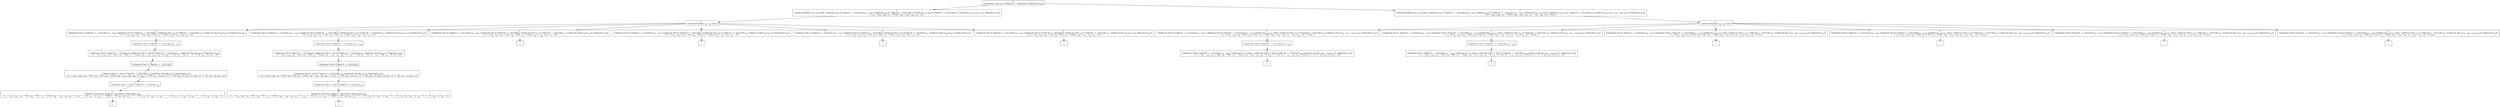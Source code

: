 digraph {
    graph [rankdir=TB
          ,bgcolor=transparent];
    node [shape=box
         ,fillcolor=white
         ,style=filled];
    0 [label=<O <BR/> Unfold one_step v<SUB>5</SUB> (C Triple [0 : 1 : [2] [] []]) (C Triple [[] [] v<SUB>22</SUB>])>];
    1 [label=<C <BR/> Unfold notEqStick v<SUB>25</SUB> v<SUB>26</SUB> Trueo, Unfold get v<SUB>25</SUB> (C Triple [0 : 1 : [2] [] []]) (v<SUB>29</SUB> : v<SUB>30</SUB>), Unfold get v<SUB>26</SUB> (C Triple [0 : 1 : [2] [] []]) [], Unfold set v<SUB>25</SUB> v<SUB>30</SUB> (C Triple [0 : 1 : [2] [] []]) v<SUB>32</SUB>, Unfold set v<SUB>26</SUB> [v<SUB>29</SUB>] v<SUB>32</SUB> (C Triple [[] [] v<SUB>22</SUB>]) <BR/>  [ v<SUB>5</SUB> &rarr; (v<SUB>25</SUB>, v<SUB>26</SUB>), v<SUB>27</SUB> &rarr; Trueo, v<SUB>28</SUB> &rarr; v<SUB>29</SUB> : v<SUB>30</SUB>, v<SUB>31</SUB> &rarr; [] ] >];
    2 [label=<C <BR/> Unfold notEqStick v<SUB>25</SUB> v<SUB>26</SUB> Trueo, Unfold get v<SUB>25</SUB> (C Triple [0 : 1 : [2] [] []]) (v<SUB>29</SUB> : v<SUB>30</SUB>), Unfold get v<SUB>26</SUB> (C Triple [0 : 1 : [2] [] []]) (v<SUB>33</SUB> : v<SUB>34</SUB>), Unfold less v<SUB>29</SUB> v<SUB>33</SUB> Trueo, Unfold set v<SUB>25</SUB> v<SUB>30</SUB> (C Triple [0 : 1 : [2] [] []]) v<SUB>36</SUB>, Unfold set v<SUB>26</SUB> (v<SUB>29</SUB> : v<SUB>33</SUB> : v<SUB>34</SUB>) v<SUB>36</SUB> (C Triple [[] [] v<SUB>22</SUB>]) <BR/>  [ v<SUB>5</SUB> &rarr; (v<SUB>25</SUB>, v<SUB>26</SUB>), v<SUB>27</SUB> &rarr; Trueo, v<SUB>28</SUB> &rarr; v<SUB>29</SUB> : v<SUB>30</SUB>, v<SUB>31</SUB> &rarr; v<SUB>33</SUB> : v<SUB>34</SUB>, v<SUB>35</SUB> &rarr; Trueo ] >];
    3 [label=<O <BR/> Unfold notEqStick v<SUB>25</SUB> v<SUB>26</SUB> Trueo>];
    4 [label=<C <BR/> Unfold get One (C Triple [0 : 1 : [2] [] []]) (v<SUB>29</SUB> : v<SUB>30</SUB>), Unfold get Two (C Triple [0 : 1 : [2] [] []]) [], Unfold set One v<SUB>30</SUB> (C Triple [0 : 1 : [2] [] []]) v<SUB>32</SUB>, Unfold set Two [v<SUB>29</SUB>] v<SUB>32</SUB> (C Triple [[] [] v<SUB>22</SUB>]) <BR/>  [ v<SUB>5</SUB> &rarr; (v<SUB>25</SUB>, v<SUB>26</SUB>), v<SUB>25</SUB> &rarr; One, v<SUB>26</SUB> &rarr; Two, v<SUB>27</SUB> &rarr; Trueo, v<SUB>28</SUB> &rarr; v<SUB>29</SUB> : v<SUB>30</SUB>, v<SUB>31</SUB> &rarr; [] ] >];
    5 [label=<C <BR/> Unfold get One (C Triple [0 : 1 : [2] [] []]) (v<SUB>29</SUB> : v<SUB>30</SUB>), Unfold get Thr (C Triple [0 : 1 : [2] [] []]) [], Unfold set One v<SUB>30</SUB> (C Triple [0 : 1 : [2] [] []]) v<SUB>32</SUB>, Unfold set Thr [v<SUB>29</SUB>] v<SUB>32</SUB> (C Triple [[] [] v<SUB>22</SUB>]) <BR/>  [ v<SUB>5</SUB> &rarr; (v<SUB>25</SUB>, v<SUB>26</SUB>), v<SUB>25</SUB> &rarr; One, v<SUB>26</SUB> &rarr; Thr, v<SUB>27</SUB> &rarr; Trueo, v<SUB>28</SUB> &rarr; v<SUB>29</SUB> : v<SUB>30</SUB>, v<SUB>31</SUB> &rarr; [] ] >];
    6 [label=<C <BR/> Unfold get Two (C Triple [0 : 1 : [2] [] []]) (v<SUB>29</SUB> : v<SUB>30</SUB>), Unfold get One (C Triple [0 : 1 : [2] [] []]) [], Unfold set Two v<SUB>30</SUB> (C Triple [0 : 1 : [2] [] []]) v<SUB>32</SUB>, Unfold set One [v<SUB>29</SUB>] v<SUB>32</SUB> (C Triple [[] [] v<SUB>22</SUB>]) <BR/>  [ v<SUB>5</SUB> &rarr; (v<SUB>25</SUB>, v<SUB>26</SUB>), v<SUB>25</SUB> &rarr; Two, v<SUB>26</SUB> &rarr; One, v<SUB>27</SUB> &rarr; Trueo, v<SUB>28</SUB> &rarr; v<SUB>29</SUB> : v<SUB>30</SUB>, v<SUB>31</SUB> &rarr; [] ] >];
    7 [label=<C <BR/> Unfold get Two (C Triple [0 : 1 : [2] [] []]) (v<SUB>29</SUB> : v<SUB>30</SUB>), Unfold get Thr (C Triple [0 : 1 : [2] [] []]) [], Unfold set Two v<SUB>30</SUB> (C Triple [0 : 1 : [2] [] []]) v<SUB>32</SUB>, Unfold set Thr [v<SUB>29</SUB>] v<SUB>32</SUB> (C Triple [[] [] v<SUB>22</SUB>]) <BR/>  [ v<SUB>5</SUB> &rarr; (v<SUB>25</SUB>, v<SUB>26</SUB>), v<SUB>25</SUB> &rarr; Two, v<SUB>26</SUB> &rarr; Thr, v<SUB>27</SUB> &rarr; Trueo, v<SUB>28</SUB> &rarr; v<SUB>29</SUB> : v<SUB>30</SUB>, v<SUB>31</SUB> &rarr; [] ] >];
    8 [label=<C <BR/> Unfold get Thr (C Triple [0 : 1 : [2] [] []]) (v<SUB>29</SUB> : v<SUB>30</SUB>), Unfold get One (C Triple [0 : 1 : [2] [] []]) [], Unfold set Thr v<SUB>30</SUB> (C Triple [0 : 1 : [2] [] []]) v<SUB>32</SUB>, Unfold set One [v<SUB>29</SUB>] v<SUB>32</SUB> (C Triple [[] [] v<SUB>22</SUB>]) <BR/>  [ v<SUB>5</SUB> &rarr; (v<SUB>25</SUB>, v<SUB>26</SUB>), v<SUB>25</SUB> &rarr; Thr, v<SUB>26</SUB> &rarr; One, v<SUB>27</SUB> &rarr; Trueo, v<SUB>28</SUB> &rarr; v<SUB>29</SUB> : v<SUB>30</SUB>, v<SUB>31</SUB> &rarr; [] ] >];
    9 [label=<C <BR/> Unfold get Thr (C Triple [0 : 1 : [2] [] []]) (v<SUB>29</SUB> : v<SUB>30</SUB>), Unfold get Two (C Triple [0 : 1 : [2] [] []]) [], Unfold set Thr v<SUB>30</SUB> (C Triple [0 : 1 : [2] [] []]) v<SUB>32</SUB>, Unfold set Two [v<SUB>29</SUB>] v<SUB>32</SUB> (C Triple [[] [] v<SUB>22</SUB>]) <BR/>  [ v<SUB>5</SUB> &rarr; (v<SUB>25</SUB>, v<SUB>26</SUB>), v<SUB>25</SUB> &rarr; Thr, v<SUB>26</SUB> &rarr; Two, v<SUB>27</SUB> &rarr; Trueo, v<SUB>28</SUB> &rarr; v<SUB>29</SUB> : v<SUB>30</SUB>, v<SUB>31</SUB> &rarr; [] ] >];
    10 [label=<O <BR/> Unfold get One (C Triple [0 : 1 : [2] [] []]) (v<SUB>29</SUB> : v<SUB>30</SUB>)>];
    11 [label=<C <BR/> Unfold get Two (C Triple [0 : 1 : [2] [] []]) [], Unfold set One (1 : [2]) (C Triple [0 : 1 : [2] [] []]) v<SUB>32</SUB>, Unfold set Two [0] v<SUB>32</SUB> (C Triple [[] [] v<SUB>22</SUB>]) <BR/>  [ v<SUB>5</SUB> &rarr; (v<SUB>25</SUB>, v<SUB>26</SUB>), v<SUB>25</SUB> &rarr; One, v<SUB>26</SUB> &rarr; Two, v<SUB>27</SUB> &rarr; Trueo, v<SUB>28</SUB> &rarr; v<SUB>29</SUB> : v<SUB>30</SUB>, v<SUB>29</SUB> &rarr; 0, v<SUB>30</SUB> &rarr; 1 : [2], v<SUB>31</SUB> &rarr; [], v<SUB>37</SUB> &rarr; 0 : 1 : [2], v<SUB>38</SUB> &rarr; [], v<SUB>39</SUB> &rarr; [] ] >];
    12 [label=<O <BR/> Unfold get Two (C Triple [0 : 1 : [2] [] []]) []>];
    13 [label=<C <BR/> Unfold set One (1 : [2]) (C Triple [0 : 1 : [2] [] []]) v<SUB>32</SUB>, Unfold set Two [0] v<SUB>32</SUB> (C Triple [[] [] v<SUB>22</SUB>]) <BR/>  [ v<SUB>5</SUB> &rarr; (v<SUB>25</SUB>, v<SUB>26</SUB>), v<SUB>25</SUB> &rarr; One, v<SUB>26</SUB> &rarr; Two, v<SUB>27</SUB> &rarr; Trueo, v<SUB>28</SUB> &rarr; v<SUB>29</SUB> : v<SUB>30</SUB>, v<SUB>29</SUB> &rarr; 0, v<SUB>30</SUB> &rarr; 1 : [2], v<SUB>31</SUB> &rarr; [], v<SUB>37</SUB> &rarr; 0 : 1 : [2], v<SUB>38</SUB> &rarr; [], v<SUB>39</SUB> &rarr; [], v<SUB>40</SUB> &rarr; 0 : 1 : [2], v<SUB>41</SUB> &rarr; [], v<SUB>42</SUB> &rarr; [] ] >];
    14 [label=<O <BR/> Unfold set One (1 : [2]) (C Triple [0 : 1 : [2] [] []]) v<SUB>32</SUB>>];
    15 [label=<C <BR/> Unfold set Two [0] (C Triple [1 : [2] [] []]) (C Triple [[] [] v<SUB>22</SUB>]) <BR/>  [ v<SUB>5</SUB> &rarr; (v<SUB>25</SUB>, v<SUB>26</SUB>), v<SUB>25</SUB> &rarr; One, v<SUB>26</SUB> &rarr; Two, v<SUB>27</SUB> &rarr; Trueo, v<SUB>28</SUB> &rarr; v<SUB>29</SUB> : v<SUB>30</SUB>, v<SUB>29</SUB> &rarr; 0, v<SUB>30</SUB> &rarr; 1 : [2], v<SUB>31</SUB> &rarr; [], v<SUB>32</SUB> &rarr; C Triple [1 : [2] v<SUB>44</SUB> v<SUB>45</SUB>], v<SUB>37</SUB> &rarr; 0 : 1 : [2], v<SUB>38</SUB> &rarr; [], v<SUB>39</SUB> &rarr; [], v<SUB>40</SUB> &rarr; 0 : 1 : [2], v<SUB>41</SUB> &rarr; [], v<SUB>42</SUB> &rarr; [], v<SUB>43</SUB> &rarr; 0 : 1 : [2], v<SUB>44</SUB> &rarr; [], v<SUB>45</SUB> &rarr; [] ] >];
    16 [label=<_|_>];
    17 [label=<O <BR/> Unfold get One (C Triple [0 : 1 : [2] [] []]) (v<SUB>29</SUB> : v<SUB>30</SUB>)>];
    18 [label=<C <BR/> Unfold get Thr (C Triple [0 : 1 : [2] [] []]) [], Unfold set One (1 : [2]) (C Triple [0 : 1 : [2] [] []]) v<SUB>32</SUB>, Unfold set Thr [0] v<SUB>32</SUB> (C Triple [[] [] v<SUB>22</SUB>]) <BR/>  [ v<SUB>5</SUB> &rarr; (v<SUB>25</SUB>, v<SUB>26</SUB>), v<SUB>25</SUB> &rarr; One, v<SUB>26</SUB> &rarr; Thr, v<SUB>27</SUB> &rarr; Trueo, v<SUB>28</SUB> &rarr; v<SUB>29</SUB> : v<SUB>30</SUB>, v<SUB>29</SUB> &rarr; 0, v<SUB>30</SUB> &rarr; 1 : [2], v<SUB>31</SUB> &rarr; [], v<SUB>37</SUB> &rarr; 0 : 1 : [2], v<SUB>38</SUB> &rarr; [], v<SUB>39</SUB> &rarr; [] ] >];
    19 [label=<O <BR/> Unfold get Thr (C Triple [0 : 1 : [2] [] []]) []>];
    20 [label=<C <BR/> Unfold set One (1 : [2]) (C Triple [0 : 1 : [2] [] []]) v<SUB>32</SUB>, Unfold set Thr [0] v<SUB>32</SUB> (C Triple [[] [] v<SUB>22</SUB>]) <BR/>  [ v<SUB>5</SUB> &rarr; (v<SUB>25</SUB>, v<SUB>26</SUB>), v<SUB>25</SUB> &rarr; One, v<SUB>26</SUB> &rarr; Thr, v<SUB>27</SUB> &rarr; Trueo, v<SUB>28</SUB> &rarr; v<SUB>29</SUB> : v<SUB>30</SUB>, v<SUB>29</SUB> &rarr; 0, v<SUB>30</SUB> &rarr; 1 : [2], v<SUB>31</SUB> &rarr; [], v<SUB>37</SUB> &rarr; 0 : 1 : [2], v<SUB>38</SUB> &rarr; [], v<SUB>39</SUB> &rarr; [], v<SUB>40</SUB> &rarr; 0 : 1 : [2], v<SUB>41</SUB> &rarr; [], v<SUB>42</SUB> &rarr; [] ] >];
    21 [label=<O <BR/> Unfold set One (1 : [2]) (C Triple [0 : 1 : [2] [] []]) v<SUB>32</SUB>>];
    22 [label=<C <BR/> Unfold set Thr [0] (C Triple [1 : [2] [] []]) (C Triple [[] [] v<SUB>22</SUB>]) <BR/>  [ v<SUB>5</SUB> &rarr; (v<SUB>25</SUB>, v<SUB>26</SUB>), v<SUB>25</SUB> &rarr; One, v<SUB>26</SUB> &rarr; Thr, v<SUB>27</SUB> &rarr; Trueo, v<SUB>28</SUB> &rarr; v<SUB>29</SUB> : v<SUB>30</SUB>, v<SUB>29</SUB> &rarr; 0, v<SUB>30</SUB> &rarr; 1 : [2], v<SUB>31</SUB> &rarr; [], v<SUB>32</SUB> &rarr; C Triple [1 : [2] v<SUB>44</SUB> v<SUB>45</SUB>], v<SUB>37</SUB> &rarr; 0 : 1 : [2], v<SUB>38</SUB> &rarr; [], v<SUB>39</SUB> &rarr; [], v<SUB>40</SUB> &rarr; 0 : 1 : [2], v<SUB>41</SUB> &rarr; [], v<SUB>42</SUB> &rarr; [], v<SUB>43</SUB> &rarr; 0 : 1 : [2], v<SUB>44</SUB> &rarr; [], v<SUB>45</SUB> &rarr; [] ] >];
    23 [label=<_|_>];
    24 [label=<_|_>];
    25 [label=<_|_>];
    26 [label=<_|_>];
    27 [label=<_|_>];
    28 [label=<O <BR/> Unfold notEqStick v<SUB>25</SUB> v<SUB>26</SUB> Trueo>];
    29 [label=<C <BR/> Unfold get One (C Triple [0 : 1 : [2] [] []]) (v<SUB>29</SUB> : v<SUB>30</SUB>), Unfold get Two (C Triple [0 : 1 : [2] [] []]) (v<SUB>33</SUB> : v<SUB>34</SUB>), Unfold less v<SUB>29</SUB> v<SUB>33</SUB> Trueo, Unfold set One v<SUB>30</SUB> (C Triple [0 : 1 : [2] [] []]) v<SUB>36</SUB>, Unfold set Two (v<SUB>29</SUB> : v<SUB>33</SUB> : v<SUB>34</SUB>) v<SUB>36</SUB> (C Triple [[] [] v<SUB>22</SUB>]) <BR/>  [ v<SUB>5</SUB> &rarr; (v<SUB>25</SUB>, v<SUB>26</SUB>), v<SUB>25</SUB> &rarr; One, v<SUB>26</SUB> &rarr; Two, v<SUB>27</SUB> &rarr; Trueo, v<SUB>28</SUB> &rarr; v<SUB>29</SUB> : v<SUB>30</SUB>, v<SUB>31</SUB> &rarr; v<SUB>33</SUB> : v<SUB>34</SUB>, v<SUB>35</SUB> &rarr; Trueo ] >];
    30 [label=<C <BR/> Unfold get One (C Triple [0 : 1 : [2] [] []]) (v<SUB>29</SUB> : v<SUB>30</SUB>), Unfold get Thr (C Triple [0 : 1 : [2] [] []]) (v<SUB>33</SUB> : v<SUB>34</SUB>), Unfold less v<SUB>29</SUB> v<SUB>33</SUB> Trueo, Unfold set One v<SUB>30</SUB> (C Triple [0 : 1 : [2] [] []]) v<SUB>36</SUB>, Unfold set Thr (v<SUB>29</SUB> : v<SUB>33</SUB> : v<SUB>34</SUB>) v<SUB>36</SUB> (C Triple [[] [] v<SUB>22</SUB>]) <BR/>  [ v<SUB>5</SUB> &rarr; (v<SUB>25</SUB>, v<SUB>26</SUB>), v<SUB>25</SUB> &rarr; One, v<SUB>26</SUB> &rarr; Thr, v<SUB>27</SUB> &rarr; Trueo, v<SUB>28</SUB> &rarr; v<SUB>29</SUB> : v<SUB>30</SUB>, v<SUB>31</SUB> &rarr; v<SUB>33</SUB> : v<SUB>34</SUB>, v<SUB>35</SUB> &rarr; Trueo ] >];
    31 [label=<C <BR/> Unfold get Two (C Triple [0 : 1 : [2] [] []]) (v<SUB>29</SUB> : v<SUB>30</SUB>), Unfold get One (C Triple [0 : 1 : [2] [] []]) (v<SUB>33</SUB> : v<SUB>34</SUB>), Unfold less v<SUB>29</SUB> v<SUB>33</SUB> Trueo, Unfold set Two v<SUB>30</SUB> (C Triple [0 : 1 : [2] [] []]) v<SUB>36</SUB>, Unfold set One (v<SUB>29</SUB> : v<SUB>33</SUB> : v<SUB>34</SUB>) v<SUB>36</SUB> (C Triple [[] [] v<SUB>22</SUB>]) <BR/>  [ v<SUB>5</SUB> &rarr; (v<SUB>25</SUB>, v<SUB>26</SUB>), v<SUB>25</SUB> &rarr; Two, v<SUB>26</SUB> &rarr; One, v<SUB>27</SUB> &rarr; Trueo, v<SUB>28</SUB> &rarr; v<SUB>29</SUB> : v<SUB>30</SUB>, v<SUB>31</SUB> &rarr; v<SUB>33</SUB> : v<SUB>34</SUB>, v<SUB>35</SUB> &rarr; Trueo ] >];
    32 [label=<C <BR/> Unfold get Two (C Triple [0 : 1 : [2] [] []]) (v<SUB>29</SUB> : v<SUB>30</SUB>), Unfold get Thr (C Triple [0 : 1 : [2] [] []]) (v<SUB>33</SUB> : v<SUB>34</SUB>), Unfold less v<SUB>29</SUB> v<SUB>33</SUB> Trueo, Unfold set Two v<SUB>30</SUB> (C Triple [0 : 1 : [2] [] []]) v<SUB>36</SUB>, Unfold set Thr (v<SUB>29</SUB> : v<SUB>33</SUB> : v<SUB>34</SUB>) v<SUB>36</SUB> (C Triple [[] [] v<SUB>22</SUB>]) <BR/>  [ v<SUB>5</SUB> &rarr; (v<SUB>25</SUB>, v<SUB>26</SUB>), v<SUB>25</SUB> &rarr; Two, v<SUB>26</SUB> &rarr; Thr, v<SUB>27</SUB> &rarr; Trueo, v<SUB>28</SUB> &rarr; v<SUB>29</SUB> : v<SUB>30</SUB>, v<SUB>31</SUB> &rarr; v<SUB>33</SUB> : v<SUB>34</SUB>, v<SUB>35</SUB> &rarr; Trueo ] >];
    33 [label=<C <BR/> Unfold get Thr (C Triple [0 : 1 : [2] [] []]) (v<SUB>29</SUB> : v<SUB>30</SUB>), Unfold get One (C Triple [0 : 1 : [2] [] []]) (v<SUB>33</SUB> : v<SUB>34</SUB>), Unfold less v<SUB>29</SUB> v<SUB>33</SUB> Trueo, Unfold set Thr v<SUB>30</SUB> (C Triple [0 : 1 : [2] [] []]) v<SUB>36</SUB>, Unfold set One (v<SUB>29</SUB> : v<SUB>33</SUB> : v<SUB>34</SUB>) v<SUB>36</SUB> (C Triple [[] [] v<SUB>22</SUB>]) <BR/>  [ v<SUB>5</SUB> &rarr; (v<SUB>25</SUB>, v<SUB>26</SUB>), v<SUB>25</SUB> &rarr; Thr, v<SUB>26</SUB> &rarr; One, v<SUB>27</SUB> &rarr; Trueo, v<SUB>28</SUB> &rarr; v<SUB>29</SUB> : v<SUB>30</SUB>, v<SUB>31</SUB> &rarr; v<SUB>33</SUB> : v<SUB>34</SUB>, v<SUB>35</SUB> &rarr; Trueo ] >];
    34 [label=<C <BR/> Unfold get Thr (C Triple [0 : 1 : [2] [] []]) (v<SUB>29</SUB> : v<SUB>30</SUB>), Unfold get Two (C Triple [0 : 1 : [2] [] []]) (v<SUB>33</SUB> : v<SUB>34</SUB>), Unfold less v<SUB>29</SUB> v<SUB>33</SUB> Trueo, Unfold set Thr v<SUB>30</SUB> (C Triple [0 : 1 : [2] [] []]) v<SUB>36</SUB>, Unfold set Two (v<SUB>29</SUB> : v<SUB>33</SUB> : v<SUB>34</SUB>) v<SUB>36</SUB> (C Triple [[] [] v<SUB>22</SUB>]) <BR/>  [ v<SUB>5</SUB> &rarr; (v<SUB>25</SUB>, v<SUB>26</SUB>), v<SUB>25</SUB> &rarr; Thr, v<SUB>26</SUB> &rarr; Two, v<SUB>27</SUB> &rarr; Trueo, v<SUB>28</SUB> &rarr; v<SUB>29</SUB> : v<SUB>30</SUB>, v<SUB>31</SUB> &rarr; v<SUB>33</SUB> : v<SUB>34</SUB>, v<SUB>35</SUB> &rarr; Trueo ] >];
    35 [label=<O <BR/> Unfold get One (C Triple [0 : 1 : [2] [] []]) (v<SUB>29</SUB> : v<SUB>30</SUB>)>];
    36 [label=<C <BR/> Unfold get Two (C Triple [0 : 1 : [2] [] []]) (v<SUB>33</SUB> : v<SUB>34</SUB>), Unfold less 0 v<SUB>33</SUB> Trueo, Unfold set One (1 : [2]) (C Triple [0 : 1 : [2] [] []]) v<SUB>36</SUB>, Unfold set Two (0 : v<SUB>33</SUB> : v<SUB>34</SUB>) v<SUB>36</SUB> (C Triple [[] [] v<SUB>22</SUB>]) <BR/>  [ v<SUB>5</SUB> &rarr; (v<SUB>25</SUB>, v<SUB>26</SUB>), v<SUB>25</SUB> &rarr; One, v<SUB>26</SUB> &rarr; Two, v<SUB>27</SUB> &rarr; Trueo, v<SUB>28</SUB> &rarr; v<SUB>29</SUB> : v<SUB>30</SUB>, v<SUB>29</SUB> &rarr; 0, v<SUB>30</SUB> &rarr; 1 : [2], v<SUB>31</SUB> &rarr; v<SUB>33</SUB> : v<SUB>34</SUB>, v<SUB>35</SUB> &rarr; Trueo, v<SUB>37</SUB> &rarr; 0 : 1 : [2], v<SUB>38</SUB> &rarr; [], v<SUB>39</SUB> &rarr; [] ] >];
    37 [label=<_|_>];
    38 [label=<O <BR/> Unfold get One (C Triple [0 : 1 : [2] [] []]) (v<SUB>29</SUB> : v<SUB>30</SUB>)>];
    39 [label=<C <BR/> Unfold get Thr (C Triple [0 : 1 : [2] [] []]) (v<SUB>33</SUB> : v<SUB>34</SUB>), Unfold less 0 v<SUB>33</SUB> Trueo, Unfold set One (1 : [2]) (C Triple [0 : 1 : [2] [] []]) v<SUB>36</SUB>, Unfold set Thr (0 : v<SUB>33</SUB> : v<SUB>34</SUB>) v<SUB>36</SUB> (C Triple [[] [] v<SUB>22</SUB>]) <BR/>  [ v<SUB>5</SUB> &rarr; (v<SUB>25</SUB>, v<SUB>26</SUB>), v<SUB>25</SUB> &rarr; One, v<SUB>26</SUB> &rarr; Thr, v<SUB>27</SUB> &rarr; Trueo, v<SUB>28</SUB> &rarr; v<SUB>29</SUB> : v<SUB>30</SUB>, v<SUB>29</SUB> &rarr; 0, v<SUB>30</SUB> &rarr; 1 : [2], v<SUB>31</SUB> &rarr; v<SUB>33</SUB> : v<SUB>34</SUB>, v<SUB>35</SUB> &rarr; Trueo, v<SUB>37</SUB> &rarr; 0 : 1 : [2], v<SUB>38</SUB> &rarr; [], v<SUB>39</SUB> &rarr; [] ] >];
    40 [label=<_|_>];
    41 [label=<_|_>];
    42 [label=<_|_>];
    43 [label=<_|_>];
    44 [label=<_|_>];
    0 -> 1 [label=""];
    0 -> 2 [label=""];
    1 -> 3 [label=""];
    2 -> 28 [label=""];
    3 -> 4 [label=""];
    3 -> 5 [label=""];
    3 -> 6 [label=""];
    3 -> 7 [label=""];
    3 -> 8 [label=""];
    3 -> 9 [label=""];
    4 -> 10 [label=""];
    5 -> 17 [label=""];
    6 -> 24 [label=""];
    7 -> 25 [label=""];
    8 -> 26 [label=""];
    9 -> 27 [label=""];
    10 -> 11 [label=""];
    11 -> 12 [label=""];
    12 -> 13 [label=""];
    13 -> 14 [label=""];
    14 -> 15 [label=""];
    15 -> 16 [label=""];
    17 -> 18 [label=""];
    18 -> 19 [label=""];
    19 -> 20 [label=""];
    20 -> 21 [label=""];
    21 -> 22 [label=""];
    22 -> 23 [label=""];
    28 -> 29 [label=""];
    28 -> 30 [label=""];
    28 -> 31 [label=""];
    28 -> 32 [label=""];
    28 -> 33 [label=""];
    28 -> 34 [label=""];
    29 -> 35 [label=""];
    30 -> 38 [label=""];
    31 -> 41 [label=""];
    32 -> 42 [label=""];
    33 -> 43 [label=""];
    34 -> 44 [label=""];
    35 -> 36 [label=""];
    36 -> 37 [label=""];
    38 -> 39 [label=""];
    39 -> 40 [label=""];
}